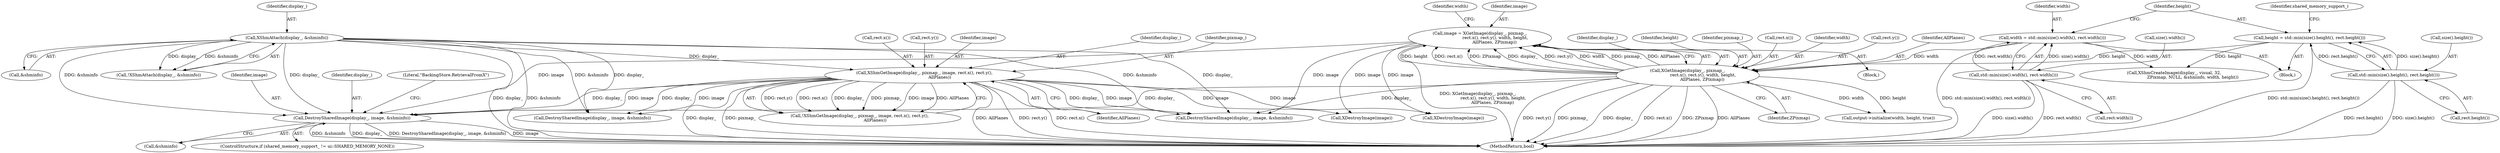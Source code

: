 digraph "0_Chrome_0bd1a6ddb5fb23dfea3e72d60e5e8df4cf5826bc@pointer" {
"1000393" [label="(Call,DestroySharedImage(display_, image, &shminfo))"];
"1000258" [label="(Call,XShmGetImage(display_, pixmap_, image, rect.x(), rect.y(),\n                       AllPlanes))"];
"1000253" [label="(Call,XShmAttach(display_, &shminfo))"];
"1000293" [label="(Call,XGetImage(display_, pixmap_,\n                       rect.x(), rect.y(), width, height,\n                      AllPlanes, ZPixmap))"];
"1000117" [label="(Call,width = std::min(size().width(), rect.width()))"];
"1000119" [label="(Call,std::min(size().width(), rect.width()))"];
"1000123" [label="(Call,height = std::min(size().height(), rect.height()))"];
"1000125" [label="(Call,std::min(size().height(), rect.height()))"];
"1000291" [label="(Call,image = XGetImage(display_, pixmap_,\n                       rect.x(), rect.y(), width, height,\n                      AllPlanes, ZPixmap))"];
"1000255" [label="(Call,&shminfo)"];
"1000258" [label="(Call,XShmGetImage(display_, pixmap_, image, rect.x(), rect.y(),\n                       AllPlanes))"];
"1000294" [label="(Identifier,display_)"];
"1000299" [label="(Identifier,height)"];
"1000124" [label="(Identifier,height)"];
"1000254" [label="(Identifier,display_)"];
"1000291" [label="(Call,image = XGetImage(display_, pixmap_,\n                       rect.x(), rect.y(), width, height,\n                      AllPlanes, ZPixmap))"];
"1000389" [label="(ControlStructure,if (shared_memory_support_ != ui::SHARED_MEMORY_NONE))"];
"1000252" [label="(Call,!XShmAttach(display_, &shminfo))"];
"1000123" [label="(Call,height = std::min(size().height(), rect.height()))"];
"1000118" [label="(Identifier,width)"];
"1000295" [label="(Identifier,pixmap_)"];
"1000264" [label="(Identifier,AllPlanes)"];
"1000296" [label="(Call,rect.x())"];
"1000125" [label="(Call,std::min(size().height(), rect.height()))"];
"1000253" [label="(Call,XShmAttach(display_, &shminfo))"];
"1000399" [label="(Call,XDestroyImage(image))"];
"1000286" [label="(Block,)"];
"1000119" [label="(Call,std::min(size().width(), rect.width()))"];
"1000257" [label="(Call,!XShmGetImage(display_, pixmap_, image, rect.x(), rect.y(),\n                       AllPlanes))"];
"1000261" [label="(Identifier,image)"];
"1000120" [label="(Call,size().width())"];
"1000292" [label="(Identifier,image)"];
"1000266" [label="(Call,DestroySharedImage(display_, image, &shminfo))"];
"1000408" [label="(MethodReturn,bool)"];
"1000395" [label="(Identifier,image)"];
"1000127" [label="(Call,rect.height())"];
"1000126" [label="(Call,size().height())"];
"1000402" [label="(Literal,\"BackingStore.RetrievalFromX\")"];
"1000259" [label="(Identifier,display_)"];
"1000117" [label="(Call,width = std::min(size().width(), rect.width()))"];
"1000301" [label="(Identifier,ZPixmap)"];
"1000121" [label="(Call,rect.width())"];
"1000260" [label="(Identifier,pixmap_)"];
"1000306" [label="(Identifier,width)"];
"1000319" [label="(Call,DestroySharedImage(display_, image, &shminfo))"];
"1000298" [label="(Identifier,width)"];
"1000149" [label="(Call,XShmCreateImage(display_, visual, 32,\n                            ZPixmap, NULL, &shminfo, width, height))"];
"1000297" [label="(Call,rect.y())"];
"1000300" [label="(Identifier,AllPlanes)"];
"1000293" [label="(Call,XGetImage(display_, pixmap_,\n                       rect.x(), rect.y(), width, height,\n                      AllPlanes, ZPixmap))"];
"1000132" [label="(Identifier,shared_memory_support_)"];
"1000325" [label="(Call,XDestroyImage(image))"];
"1000396" [label="(Call,&shminfo)"];
"1000305" [label="(Call,output->initialize(width, height, true))"];
"1000393" [label="(Call,DestroySharedImage(display_, image, &shminfo))"];
"1000394" [label="(Identifier,display_)"];
"1000262" [label="(Call,rect.x())"];
"1000104" [label="(Block,)"];
"1000263" [label="(Call,rect.y())"];
"1000393" -> "1000389"  [label="AST: "];
"1000393" -> "1000396"  [label="CFG: "];
"1000394" -> "1000393"  [label="AST: "];
"1000395" -> "1000393"  [label="AST: "];
"1000396" -> "1000393"  [label="AST: "];
"1000402" -> "1000393"  [label="CFG: "];
"1000393" -> "1000408"  [label="DDG: &shminfo"];
"1000393" -> "1000408"  [label="DDG: display_"];
"1000393" -> "1000408"  [label="DDG: DestroySharedImage(display_, image, &shminfo)"];
"1000393" -> "1000408"  [label="DDG: image"];
"1000258" -> "1000393"  [label="DDG: display_"];
"1000258" -> "1000393"  [label="DDG: image"];
"1000293" -> "1000393"  [label="DDG: display_"];
"1000253" -> "1000393"  [label="DDG: display_"];
"1000253" -> "1000393"  [label="DDG: &shminfo"];
"1000291" -> "1000393"  [label="DDG: image"];
"1000258" -> "1000257"  [label="AST: "];
"1000258" -> "1000264"  [label="CFG: "];
"1000259" -> "1000258"  [label="AST: "];
"1000260" -> "1000258"  [label="AST: "];
"1000261" -> "1000258"  [label="AST: "];
"1000262" -> "1000258"  [label="AST: "];
"1000263" -> "1000258"  [label="AST: "];
"1000264" -> "1000258"  [label="AST: "];
"1000257" -> "1000258"  [label="CFG: "];
"1000258" -> "1000408"  [label="DDG: display_"];
"1000258" -> "1000408"  [label="DDG: pixmap_"];
"1000258" -> "1000408"  [label="DDG: AllPlanes"];
"1000258" -> "1000408"  [label="DDG: rect.y()"];
"1000258" -> "1000408"  [label="DDG: rect.x()"];
"1000258" -> "1000257"  [label="DDG: rect.y()"];
"1000258" -> "1000257"  [label="DDG: rect.x()"];
"1000258" -> "1000257"  [label="DDG: display_"];
"1000258" -> "1000257"  [label="DDG: pixmap_"];
"1000258" -> "1000257"  [label="DDG: image"];
"1000258" -> "1000257"  [label="DDG: AllPlanes"];
"1000253" -> "1000258"  [label="DDG: display_"];
"1000258" -> "1000266"  [label="DDG: display_"];
"1000258" -> "1000266"  [label="DDG: image"];
"1000258" -> "1000319"  [label="DDG: display_"];
"1000258" -> "1000319"  [label="DDG: image"];
"1000258" -> "1000325"  [label="DDG: image"];
"1000258" -> "1000399"  [label="DDG: image"];
"1000253" -> "1000252"  [label="AST: "];
"1000253" -> "1000255"  [label="CFG: "];
"1000254" -> "1000253"  [label="AST: "];
"1000255" -> "1000253"  [label="AST: "];
"1000252" -> "1000253"  [label="CFG: "];
"1000253" -> "1000408"  [label="DDG: &shminfo"];
"1000253" -> "1000408"  [label="DDG: display_"];
"1000253" -> "1000252"  [label="DDG: display_"];
"1000253" -> "1000252"  [label="DDG: &shminfo"];
"1000253" -> "1000266"  [label="DDG: display_"];
"1000253" -> "1000266"  [label="DDG: &shminfo"];
"1000253" -> "1000319"  [label="DDG: display_"];
"1000253" -> "1000319"  [label="DDG: &shminfo"];
"1000293" -> "1000291"  [label="AST: "];
"1000293" -> "1000301"  [label="CFG: "];
"1000294" -> "1000293"  [label="AST: "];
"1000295" -> "1000293"  [label="AST: "];
"1000296" -> "1000293"  [label="AST: "];
"1000297" -> "1000293"  [label="AST: "];
"1000298" -> "1000293"  [label="AST: "];
"1000299" -> "1000293"  [label="AST: "];
"1000300" -> "1000293"  [label="AST: "];
"1000301" -> "1000293"  [label="AST: "];
"1000291" -> "1000293"  [label="CFG: "];
"1000293" -> "1000408"  [label="DDG: display_"];
"1000293" -> "1000408"  [label="DDG: rect.x()"];
"1000293" -> "1000408"  [label="DDG: ZPixmap"];
"1000293" -> "1000408"  [label="DDG: AllPlanes"];
"1000293" -> "1000408"  [label="DDG: rect.y()"];
"1000293" -> "1000408"  [label="DDG: pixmap_"];
"1000293" -> "1000291"  [label="DDG: height"];
"1000293" -> "1000291"  [label="DDG: rect.x()"];
"1000293" -> "1000291"  [label="DDG: ZPixmap"];
"1000293" -> "1000291"  [label="DDG: display_"];
"1000293" -> "1000291"  [label="DDG: rect.y()"];
"1000293" -> "1000291"  [label="DDG: width"];
"1000293" -> "1000291"  [label="DDG: pixmap_"];
"1000293" -> "1000291"  [label="DDG: AllPlanes"];
"1000117" -> "1000293"  [label="DDG: width"];
"1000123" -> "1000293"  [label="DDG: height"];
"1000293" -> "1000305"  [label="DDG: width"];
"1000293" -> "1000305"  [label="DDG: height"];
"1000293" -> "1000319"  [label="DDG: display_"];
"1000117" -> "1000104"  [label="AST: "];
"1000117" -> "1000119"  [label="CFG: "];
"1000118" -> "1000117"  [label="AST: "];
"1000119" -> "1000117"  [label="AST: "];
"1000124" -> "1000117"  [label="CFG: "];
"1000117" -> "1000408"  [label="DDG: std::min(size().width(), rect.width())"];
"1000119" -> "1000117"  [label="DDG: size().width()"];
"1000119" -> "1000117"  [label="DDG: rect.width()"];
"1000117" -> "1000149"  [label="DDG: width"];
"1000119" -> "1000121"  [label="CFG: "];
"1000120" -> "1000119"  [label="AST: "];
"1000121" -> "1000119"  [label="AST: "];
"1000119" -> "1000408"  [label="DDG: rect.width()"];
"1000119" -> "1000408"  [label="DDG: size().width()"];
"1000123" -> "1000104"  [label="AST: "];
"1000123" -> "1000125"  [label="CFG: "];
"1000124" -> "1000123"  [label="AST: "];
"1000125" -> "1000123"  [label="AST: "];
"1000132" -> "1000123"  [label="CFG: "];
"1000123" -> "1000408"  [label="DDG: std::min(size().height(), rect.height())"];
"1000125" -> "1000123"  [label="DDG: size().height()"];
"1000125" -> "1000123"  [label="DDG: rect.height()"];
"1000123" -> "1000149"  [label="DDG: height"];
"1000125" -> "1000127"  [label="CFG: "];
"1000126" -> "1000125"  [label="AST: "];
"1000127" -> "1000125"  [label="AST: "];
"1000125" -> "1000408"  [label="DDG: size().height()"];
"1000125" -> "1000408"  [label="DDG: rect.height()"];
"1000291" -> "1000286"  [label="AST: "];
"1000292" -> "1000291"  [label="AST: "];
"1000306" -> "1000291"  [label="CFG: "];
"1000291" -> "1000408"  [label="DDG: XGetImage(display_, pixmap_,\n                       rect.x(), rect.y(), width, height,\n                      AllPlanes, ZPixmap)"];
"1000291" -> "1000319"  [label="DDG: image"];
"1000291" -> "1000325"  [label="DDG: image"];
"1000291" -> "1000399"  [label="DDG: image"];
}
